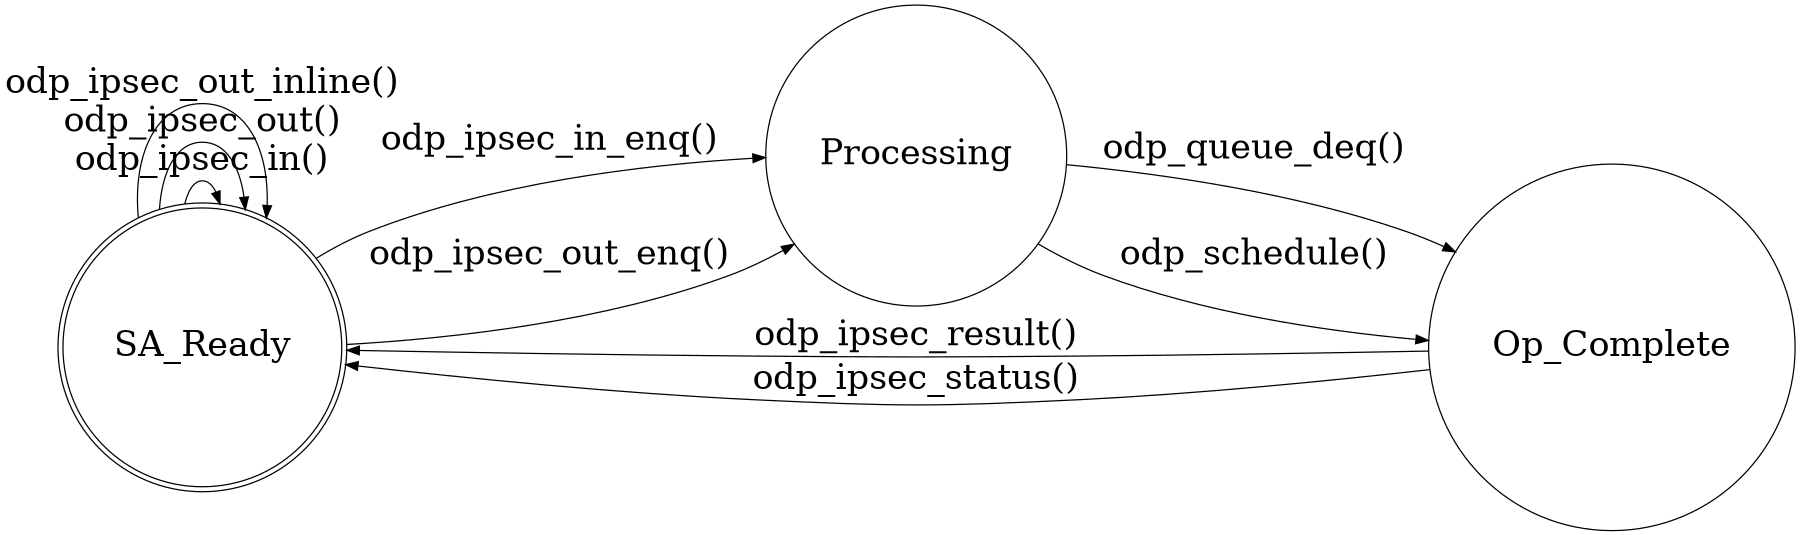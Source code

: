 digraph ipsec_op_state_machine {
	rankdir=LR;
	size="12,12";
	node [fontsize=28];
	edge [fontsize=28];
	node [shape=doublecircle]; SA_Ready
	node [shape=circle];

	SA_Ready -> SA_Ready [label="odp_ipsec_in()"];
	SA_Ready -> SA_Ready [label="odp_ipsec_out()"]
	SA_Ready -> SA_Ready [label="odp_ipsec_out_inline()"];

	SA_Ready -> Processing [label="odp_ipsec_in_enq()"];
	SA_Ready -> Processing [label="odp_ipsec_out_enq()"];

	Processing -> Op_Complete [label="odp_queue_deq()"];
	Processing -> Op_Complete [label="odp_schedule()"];

	Op_Complete -> SA_Ready [label="odp_ipsec_result()"];
	Op_Complete -> SA_Ready [label="odp_ipsec_status()"];
}
